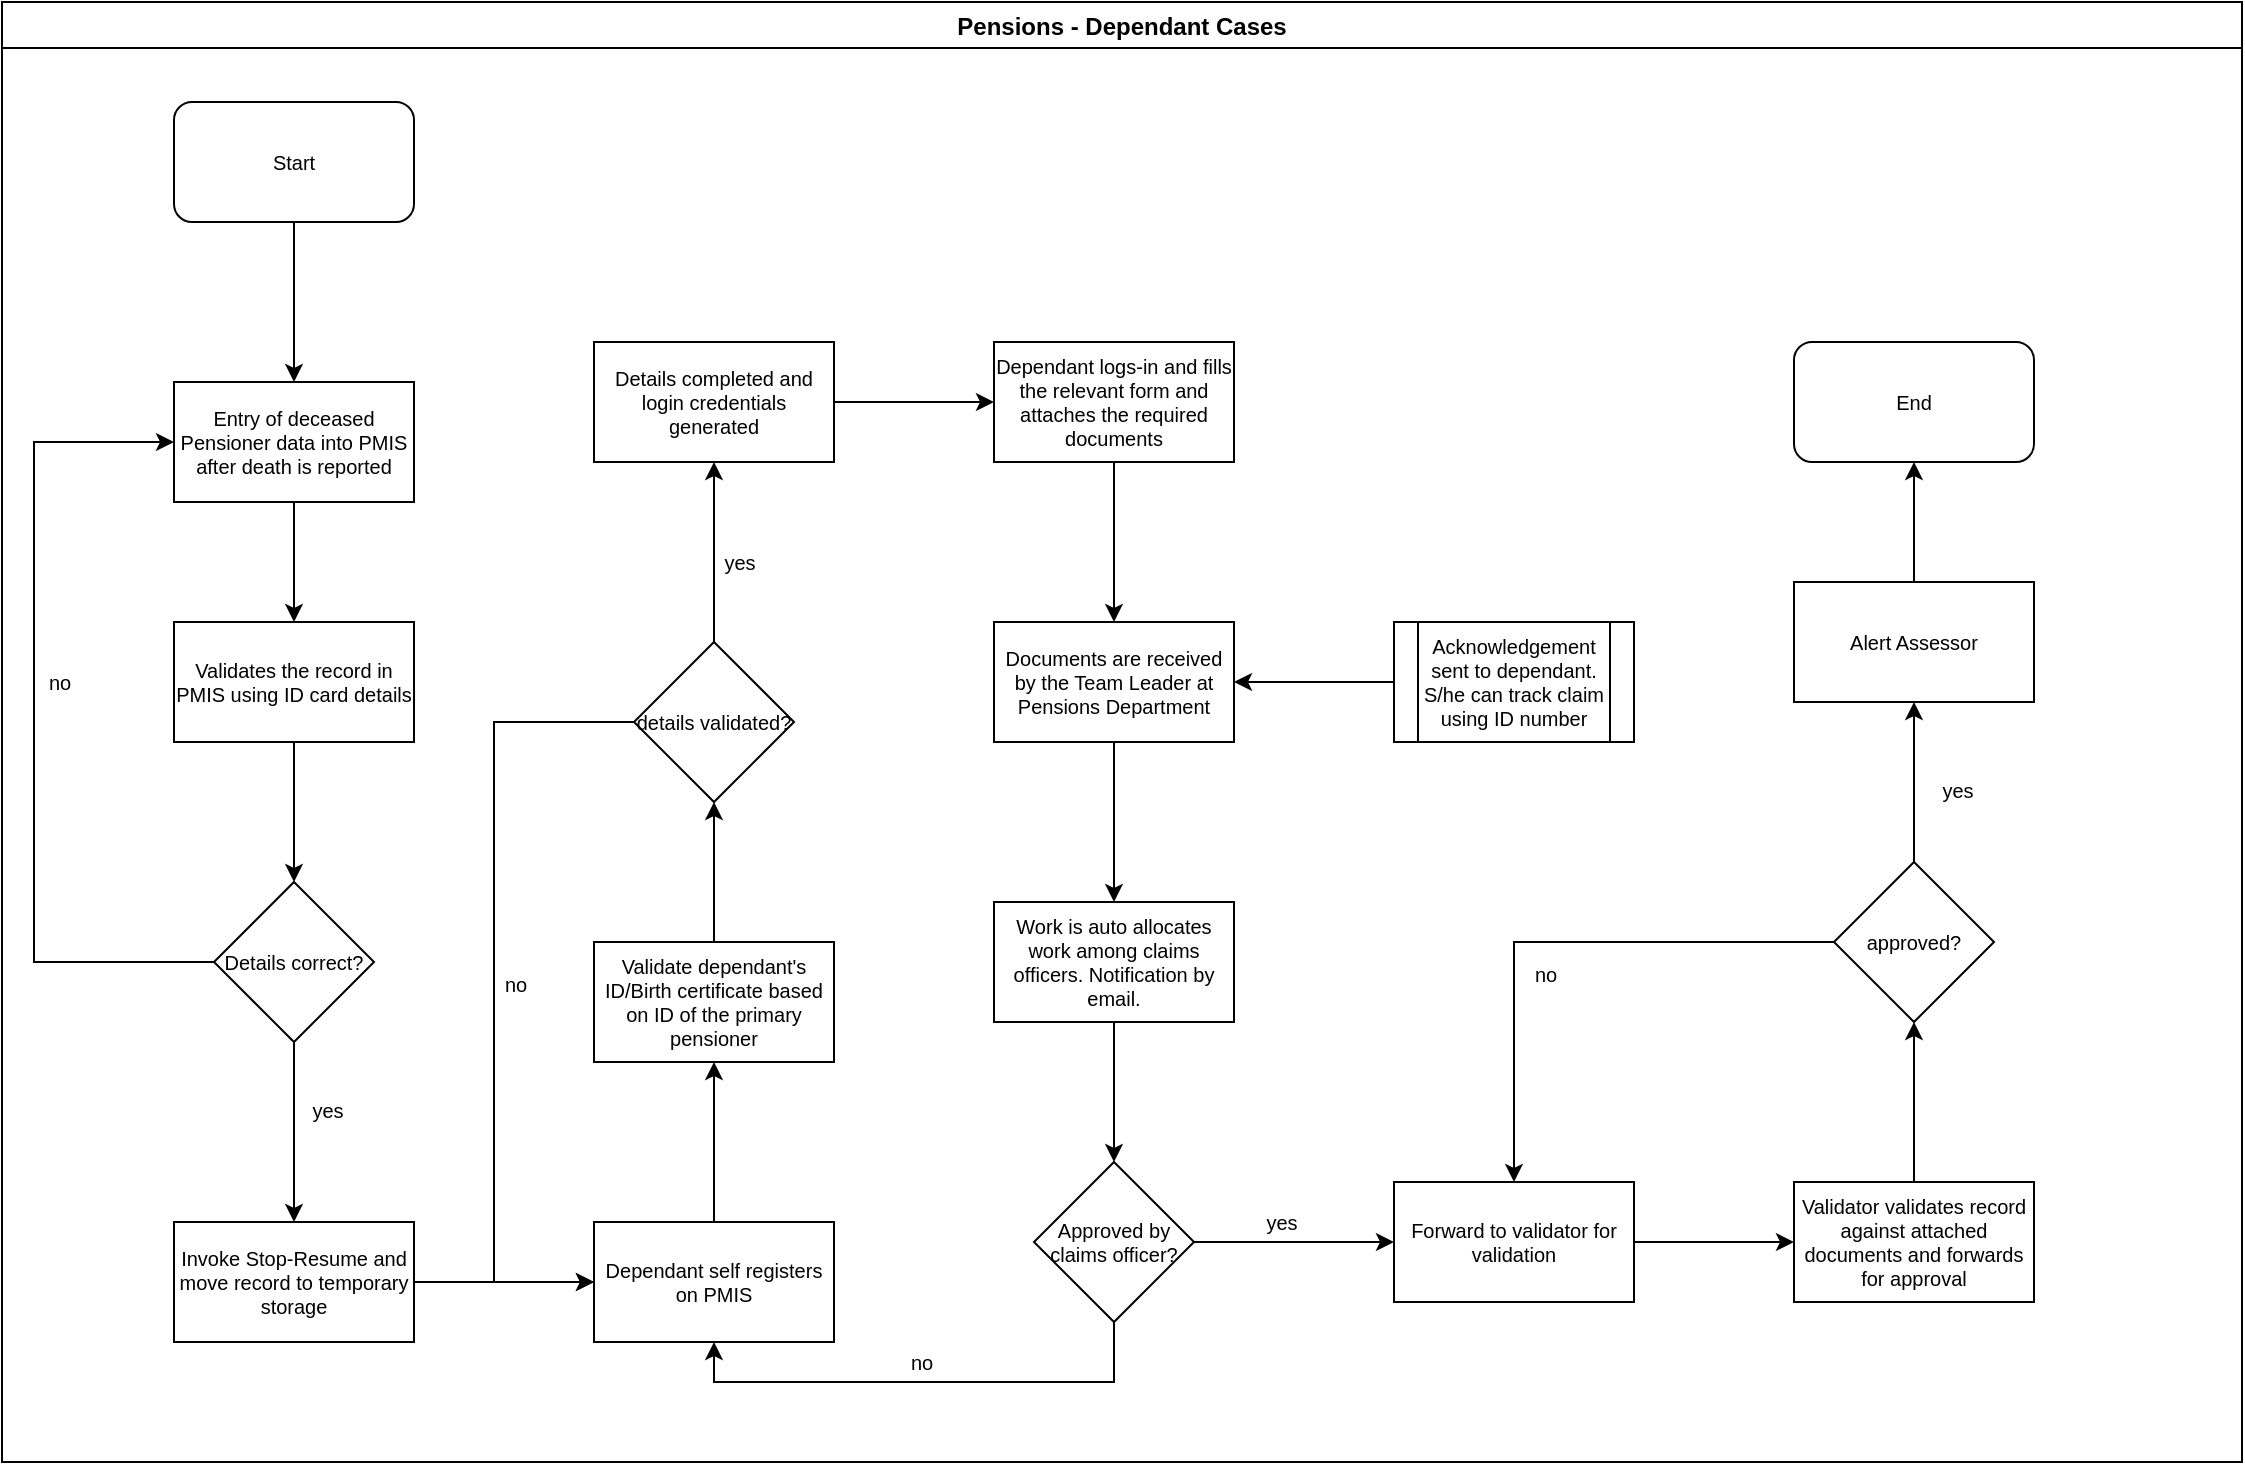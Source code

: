<mxfile version="13.6.10" type="github">
  <diagram id="bF0rsbzrtMlWH6wpvClE" name="Page-1">
    <mxGraphModel dx="910" dy="487" grid="1" gridSize="10" guides="1" tooltips="1" connect="1" arrows="1" fold="1" page="1" pageScale="1" pageWidth="1169" pageHeight="827" math="0" shadow="0">
      <root>
        <mxCell id="0" />
        <mxCell id="1" parent="0" />
        <mxCell id="iUJv8x9J-QZsbXyGkX2S-1" value="Pensions - Dependant Cases" style="swimlane;" vertex="1" parent="1">
          <mxGeometry x="40" y="20" width="1120" height="730" as="geometry" />
        </mxCell>
        <mxCell id="iUJv8x9J-QZsbXyGkX2S-2" value="Start" style="rounded=1;whiteSpace=wrap;html=1;fontSize=10;" vertex="1" parent="iUJv8x9J-QZsbXyGkX2S-1">
          <mxGeometry x="86" y="50" width="120" height="60" as="geometry" />
        </mxCell>
        <mxCell id="iUJv8x9J-QZsbXyGkX2S-3" value="Entry of deceased Pensioner data into PMIS after death is reported" style="rounded=0;whiteSpace=wrap;html=1;fontSize=10;" vertex="1" parent="iUJv8x9J-QZsbXyGkX2S-1">
          <mxGeometry x="86" y="190" width="120" height="60" as="geometry" />
        </mxCell>
        <mxCell id="iUJv8x9J-QZsbXyGkX2S-5" value="" style="edgeStyle=orthogonalEdgeStyle;rounded=0;orthogonalLoop=1;jettySize=auto;html=1;entryX=0.5;entryY=0;entryDx=0;entryDy=0;" edge="1" parent="iUJv8x9J-QZsbXyGkX2S-1" source="iUJv8x9J-QZsbXyGkX2S-2" target="iUJv8x9J-QZsbXyGkX2S-3">
          <mxGeometry relative="1" as="geometry">
            <mxPoint x="146" y="190" as="targetPoint" />
          </mxGeometry>
        </mxCell>
        <mxCell id="iUJv8x9J-QZsbXyGkX2S-6" value="Validates the record in PMIS using ID card details" style="whiteSpace=wrap;html=1;rounded=0;fontSize=10;" vertex="1" parent="iUJv8x9J-QZsbXyGkX2S-1">
          <mxGeometry x="86" y="310" width="120" height="60" as="geometry" />
        </mxCell>
        <mxCell id="iUJv8x9J-QZsbXyGkX2S-7" value="" style="edgeStyle=orthogonalEdgeStyle;rounded=0;orthogonalLoop=1;jettySize=auto;html=1;" edge="1" parent="iUJv8x9J-QZsbXyGkX2S-1" source="iUJv8x9J-QZsbXyGkX2S-3" target="iUJv8x9J-QZsbXyGkX2S-6">
          <mxGeometry relative="1" as="geometry" />
        </mxCell>
        <mxCell id="iUJv8x9J-QZsbXyGkX2S-12" value="yes" style="text;html=1;strokeColor=none;fillColor=none;align=center;verticalAlign=middle;whiteSpace=wrap;rounded=0;fontSize=10;" vertex="1" parent="iUJv8x9J-QZsbXyGkX2S-1">
          <mxGeometry x="143" y="544" width="40" height="20" as="geometry" />
        </mxCell>
        <mxCell id="iUJv8x9J-QZsbXyGkX2S-15" value="no" style="text;html=1;strokeColor=none;fillColor=none;align=center;verticalAlign=middle;whiteSpace=wrap;rounded=0;fontSize=10;" vertex="1" parent="iUJv8x9J-QZsbXyGkX2S-1">
          <mxGeometry x="9" y="330" width="40" height="20" as="geometry" />
        </mxCell>
        <mxCell id="iUJv8x9J-QZsbXyGkX2S-16" value="Dependant self registers on PMIS" style="whiteSpace=wrap;html=1;rounded=0;fontSize=10;" vertex="1" parent="iUJv8x9J-QZsbXyGkX2S-1">
          <mxGeometry x="296" y="610" width="120" height="60" as="geometry" />
        </mxCell>
        <mxCell id="iUJv8x9J-QZsbXyGkX2S-26" value="no" style="text;html=1;strokeColor=none;fillColor=none;align=center;verticalAlign=middle;whiteSpace=wrap;rounded=0;fontSize=10;" vertex="1" parent="iUJv8x9J-QZsbXyGkX2S-1">
          <mxGeometry x="237" y="481" width="40" height="20" as="geometry" />
        </mxCell>
        <mxCell id="iUJv8x9J-QZsbXyGkX2S-29" value="yes" style="text;html=1;strokeColor=none;fillColor=none;align=center;verticalAlign=middle;whiteSpace=wrap;rounded=0;fontSize=10;" vertex="1" parent="iUJv8x9J-QZsbXyGkX2S-1">
          <mxGeometry x="349" y="270" width="40" height="20" as="geometry" />
        </mxCell>
        <mxCell id="iUJv8x9J-QZsbXyGkX2S-46" value="" style="edgeStyle=orthogonalEdgeStyle;rounded=0;orthogonalLoop=1;jettySize=auto;html=1;fontSize=10;entryX=0.5;entryY=1;entryDx=0;entryDy=0;" edge="1" parent="iUJv8x9J-QZsbXyGkX2S-1" source="iUJv8x9J-QZsbXyGkX2S-43" target="iUJv8x9J-QZsbXyGkX2S-16">
          <mxGeometry relative="1" as="geometry">
            <mxPoint x="556" y="750" as="targetPoint" />
            <Array as="points">
              <mxPoint x="556" y="690" />
              <mxPoint x="356" y="690" />
            </Array>
          </mxGeometry>
        </mxCell>
        <mxCell id="iUJv8x9J-QZsbXyGkX2S-43" value="Approved by claims officer?" style="rhombus;whiteSpace=wrap;html=1;fontSize=10;" vertex="1" parent="iUJv8x9J-QZsbXyGkX2S-1">
          <mxGeometry x="516" y="580" width="80" height="80" as="geometry" />
        </mxCell>
        <mxCell id="iUJv8x9J-QZsbXyGkX2S-44" value="yes" style="text;html=1;strokeColor=none;fillColor=none;align=center;verticalAlign=middle;whiteSpace=wrap;rounded=0;fontSize=10;" vertex="1" parent="iUJv8x9J-QZsbXyGkX2S-1">
          <mxGeometry x="620" y="600" width="40" height="20" as="geometry" />
        </mxCell>
        <mxCell id="iUJv8x9J-QZsbXyGkX2S-47" value="no" style="text;html=1;strokeColor=none;fillColor=none;align=center;verticalAlign=middle;whiteSpace=wrap;rounded=0;fontSize=10;" vertex="1" parent="iUJv8x9J-QZsbXyGkX2S-1">
          <mxGeometry x="440" y="670" width="40" height="20" as="geometry" />
        </mxCell>
        <mxCell id="iUJv8x9J-QZsbXyGkX2S-52" value="approved?" style="rhombus;whiteSpace=wrap;html=1;fontSize=10;" vertex="1" parent="iUJv8x9J-QZsbXyGkX2S-1">
          <mxGeometry x="916" y="430" width="80" height="80" as="geometry" />
        </mxCell>
        <mxCell id="iUJv8x9J-QZsbXyGkX2S-55" value="no" style="text;html=1;strokeColor=none;fillColor=none;align=center;verticalAlign=middle;whiteSpace=wrap;rounded=0;fontSize=10;" vertex="1" parent="iUJv8x9J-QZsbXyGkX2S-1">
          <mxGeometry x="752" y="476" width="40" height="20" as="geometry" />
        </mxCell>
        <mxCell id="iUJv8x9J-QZsbXyGkX2S-60" value="" style="edgeStyle=orthogonalEdgeStyle;rounded=0;orthogonalLoop=1;jettySize=auto;html=1;fontSize=10;entryX=0.5;entryY=1;entryDx=0;entryDy=0;" edge="1" parent="iUJv8x9J-QZsbXyGkX2S-1" source="iUJv8x9J-QZsbXyGkX2S-52" target="iUJv8x9J-QZsbXyGkX2S-61">
          <mxGeometry relative="1" as="geometry">
            <mxPoint x="956" y="350" as="targetPoint" />
          </mxGeometry>
        </mxCell>
        <mxCell id="iUJv8x9J-QZsbXyGkX2S-61" value="Alert Assessor" style="rounded=0;whiteSpace=wrap;html=1;fontSize=10;" vertex="1" parent="iUJv8x9J-QZsbXyGkX2S-1">
          <mxGeometry x="896" y="290" width="120" height="60" as="geometry" />
        </mxCell>
        <mxCell id="iUJv8x9J-QZsbXyGkX2S-62" value="End" style="rounded=1;whiteSpace=wrap;html=1;fontSize=10;" vertex="1" parent="iUJv8x9J-QZsbXyGkX2S-1">
          <mxGeometry x="896" y="170" width="120" height="60" as="geometry" />
        </mxCell>
        <mxCell id="iUJv8x9J-QZsbXyGkX2S-64" value="" style="edgeStyle=orthogonalEdgeStyle;rounded=0;orthogonalLoop=1;jettySize=auto;html=1;fontSize=10;entryX=0.5;entryY=1;entryDx=0;entryDy=0;" edge="1" parent="iUJv8x9J-QZsbXyGkX2S-1" source="iUJv8x9J-QZsbXyGkX2S-61" target="iUJv8x9J-QZsbXyGkX2S-62">
          <mxGeometry relative="1" as="geometry">
            <mxPoint x="956" y="210" as="targetPoint" />
          </mxGeometry>
        </mxCell>
        <mxCell id="iUJv8x9J-QZsbXyGkX2S-65" value="yes" style="text;html=1;strokeColor=none;fillColor=none;align=center;verticalAlign=middle;whiteSpace=wrap;rounded=0;fontSize=10;" vertex="1" parent="iUJv8x9J-QZsbXyGkX2S-1">
          <mxGeometry x="958" y="384" width="40" height="20" as="geometry" />
        </mxCell>
        <mxCell id="iUJv8x9J-QZsbXyGkX2S-11" value="" style="edgeStyle=orthogonalEdgeStyle;rounded=0;orthogonalLoop=1;jettySize=auto;html=1;fontSize=10;" edge="1" parent="1" source="iUJv8x9J-QZsbXyGkX2S-8" target="iUJv8x9J-QZsbXyGkX2S-10">
          <mxGeometry relative="1" as="geometry" />
        </mxCell>
        <mxCell id="iUJv8x9J-QZsbXyGkX2S-14" value="" style="edgeStyle=orthogonalEdgeStyle;rounded=0;orthogonalLoop=1;jettySize=auto;html=1;fontSize=10;entryX=0;entryY=0.5;entryDx=0;entryDy=0;" edge="1" parent="1" source="iUJv8x9J-QZsbXyGkX2S-8" target="iUJv8x9J-QZsbXyGkX2S-3">
          <mxGeometry relative="1" as="geometry">
            <mxPoint x="86" y="500" as="targetPoint" />
            <Array as="points">
              <mxPoint x="56" y="500" />
              <mxPoint x="56" y="240" />
            </Array>
          </mxGeometry>
        </mxCell>
        <mxCell id="iUJv8x9J-QZsbXyGkX2S-8" value="Details correct?" style="rhombus;whiteSpace=wrap;html=1;rounded=0;fontSize=10;" vertex="1" parent="1">
          <mxGeometry x="146" y="460" width="80" height="80" as="geometry" />
        </mxCell>
        <mxCell id="iUJv8x9J-QZsbXyGkX2S-9" value="" style="edgeStyle=orthogonalEdgeStyle;rounded=0;orthogonalLoop=1;jettySize=auto;html=1;fontSize=10;" edge="1" parent="1" source="iUJv8x9J-QZsbXyGkX2S-6" target="iUJv8x9J-QZsbXyGkX2S-8">
          <mxGeometry relative="1" as="geometry" />
        </mxCell>
        <mxCell id="iUJv8x9J-QZsbXyGkX2S-17" value="" style="edgeStyle=orthogonalEdgeStyle;rounded=0;orthogonalLoop=1;jettySize=auto;html=1;fontSize=10;" edge="1" parent="1" source="iUJv8x9J-QZsbXyGkX2S-10" target="iUJv8x9J-QZsbXyGkX2S-16">
          <mxGeometry relative="1" as="geometry" />
        </mxCell>
        <mxCell id="iUJv8x9J-QZsbXyGkX2S-10" value="Invoke Stop-Resume and move record to temporary storage" style="whiteSpace=wrap;html=1;rounded=0;fontSize=10;" vertex="1" parent="1">
          <mxGeometry x="126" y="630" width="120" height="60" as="geometry" />
        </mxCell>
        <mxCell id="iUJv8x9J-QZsbXyGkX2S-23" value="" style="edgeStyle=orthogonalEdgeStyle;rounded=0;orthogonalLoop=1;jettySize=auto;html=1;fontSize=10;" edge="1" parent="1" source="iUJv8x9J-QZsbXyGkX2S-20" target="iUJv8x9J-QZsbXyGkX2S-22">
          <mxGeometry relative="1" as="geometry" />
        </mxCell>
        <mxCell id="iUJv8x9J-QZsbXyGkX2S-20" value="Validate dependant&#39;s ID/Birth certificate based on ID of the primary pensioner" style="whiteSpace=wrap;html=1;rounded=0;fontSize=10;" vertex="1" parent="1">
          <mxGeometry x="336" y="490" width="120" height="60" as="geometry" />
        </mxCell>
        <mxCell id="iUJv8x9J-QZsbXyGkX2S-21" value="" style="edgeStyle=orthogonalEdgeStyle;rounded=0;orthogonalLoop=1;jettySize=auto;html=1;fontSize=10;" edge="1" parent="1" source="iUJv8x9J-QZsbXyGkX2S-16" target="iUJv8x9J-QZsbXyGkX2S-20">
          <mxGeometry relative="1" as="geometry" />
        </mxCell>
        <mxCell id="iUJv8x9J-QZsbXyGkX2S-25" value="" style="edgeStyle=orthogonalEdgeStyle;rounded=0;orthogonalLoop=1;jettySize=auto;html=1;fontSize=10;entryX=0;entryY=0.5;entryDx=0;entryDy=0;" edge="1" parent="1" source="iUJv8x9J-QZsbXyGkX2S-22" target="iUJv8x9J-QZsbXyGkX2S-16">
          <mxGeometry relative="1" as="geometry">
            <mxPoint x="286" y="380" as="targetPoint" />
            <Array as="points">
              <mxPoint x="286" y="380" />
              <mxPoint x="286" y="660" />
            </Array>
          </mxGeometry>
        </mxCell>
        <mxCell id="iUJv8x9J-QZsbXyGkX2S-28" value="" style="edgeStyle=orthogonalEdgeStyle;rounded=0;orthogonalLoop=1;jettySize=auto;html=1;fontSize=10;" edge="1" parent="1" source="iUJv8x9J-QZsbXyGkX2S-22" target="iUJv8x9J-QZsbXyGkX2S-27">
          <mxGeometry relative="1" as="geometry" />
        </mxCell>
        <mxCell id="iUJv8x9J-QZsbXyGkX2S-22" value="details validated?" style="rhombus;whiteSpace=wrap;html=1;rounded=0;fontSize=10;" vertex="1" parent="1">
          <mxGeometry x="356" y="340" width="80" height="80" as="geometry" />
        </mxCell>
        <mxCell id="iUJv8x9J-QZsbXyGkX2S-31" value="" style="edgeStyle=orthogonalEdgeStyle;rounded=0;orthogonalLoop=1;jettySize=auto;html=1;fontSize=10;" edge="1" parent="1" source="iUJv8x9J-QZsbXyGkX2S-27" target="iUJv8x9J-QZsbXyGkX2S-30">
          <mxGeometry relative="1" as="geometry" />
        </mxCell>
        <mxCell id="iUJv8x9J-QZsbXyGkX2S-27" value="Details completed and login credentials generated" style="whiteSpace=wrap;html=1;rounded=0;fontSize=10;" vertex="1" parent="1">
          <mxGeometry x="336" y="190" width="120" height="60" as="geometry" />
        </mxCell>
        <mxCell id="iUJv8x9J-QZsbXyGkX2S-33" value="" style="edgeStyle=orthogonalEdgeStyle;rounded=0;orthogonalLoop=1;jettySize=auto;html=1;fontSize=10;" edge="1" parent="1" source="iUJv8x9J-QZsbXyGkX2S-30" target="iUJv8x9J-QZsbXyGkX2S-32">
          <mxGeometry relative="1" as="geometry" />
        </mxCell>
        <mxCell id="iUJv8x9J-QZsbXyGkX2S-30" value="Dependant logs-in and fills the relevant form and attaches the required documents" style="whiteSpace=wrap;html=1;rounded=0;fontSize=10;" vertex="1" parent="1">
          <mxGeometry x="536" y="190" width="120" height="60" as="geometry" />
        </mxCell>
        <mxCell id="iUJv8x9J-QZsbXyGkX2S-38" value="" style="edgeStyle=orthogonalEdgeStyle;rounded=0;orthogonalLoop=1;jettySize=auto;html=1;fontSize=10;" edge="1" parent="1" source="iUJv8x9J-QZsbXyGkX2S-32" target="iUJv8x9J-QZsbXyGkX2S-37">
          <mxGeometry relative="1" as="geometry" />
        </mxCell>
        <mxCell id="iUJv8x9J-QZsbXyGkX2S-32" value="Documents are received by the Team Leader at Pensions Department" style="whiteSpace=wrap;html=1;rounded=0;fontSize=10;" vertex="1" parent="1">
          <mxGeometry x="536" y="330" width="120" height="60" as="geometry" />
        </mxCell>
        <mxCell id="iUJv8x9J-QZsbXyGkX2S-36" value="" style="edgeStyle=orthogonalEdgeStyle;rounded=0;orthogonalLoop=1;jettySize=auto;html=1;fontSize=10;" edge="1" parent="1" source="iUJv8x9J-QZsbXyGkX2S-34" target="iUJv8x9J-QZsbXyGkX2S-32">
          <mxGeometry relative="1" as="geometry" />
        </mxCell>
        <mxCell id="iUJv8x9J-QZsbXyGkX2S-34" value="Acknowledgement sent to dependant. S/he can track claim using ID number" style="shape=process;whiteSpace=wrap;html=1;backgroundOutline=1;rounded=0;fontSize=10;" vertex="1" parent="1">
          <mxGeometry x="736" y="330" width="120" height="60" as="geometry" />
        </mxCell>
        <mxCell id="iUJv8x9J-QZsbXyGkX2S-40" value="" style="edgeStyle=orthogonalEdgeStyle;rounded=0;orthogonalLoop=1;jettySize=auto;html=1;fontSize=10;entryX=0.5;entryY=0;entryDx=0;entryDy=0;" edge="1" parent="1" source="iUJv8x9J-QZsbXyGkX2S-37" target="iUJv8x9J-QZsbXyGkX2S-43">
          <mxGeometry relative="1" as="geometry">
            <mxPoint x="596" y="610" as="targetPoint" />
          </mxGeometry>
        </mxCell>
        <mxCell id="iUJv8x9J-QZsbXyGkX2S-37" value="Work is auto allocates work among claims officers. Notification by email." style="whiteSpace=wrap;html=1;rounded=0;fontSize=10;" vertex="1" parent="1">
          <mxGeometry x="536" y="470" width="120" height="60" as="geometry" />
        </mxCell>
        <mxCell id="iUJv8x9J-QZsbXyGkX2S-42" value="" style="edgeStyle=orthogonalEdgeStyle;rounded=0;orthogonalLoop=1;jettySize=auto;html=1;fontSize=10;exitX=1;exitY=0.5;exitDx=0;exitDy=0;" edge="1" parent="1" source="iUJv8x9J-QZsbXyGkX2S-43" target="iUJv8x9J-QZsbXyGkX2S-41">
          <mxGeometry relative="1" as="geometry">
            <mxPoint x="656" y="640" as="sourcePoint" />
          </mxGeometry>
        </mxCell>
        <mxCell id="iUJv8x9J-QZsbXyGkX2S-49" value="" style="edgeStyle=orthogonalEdgeStyle;rounded=0;orthogonalLoop=1;jettySize=auto;html=1;fontSize=10;" edge="1" parent="1" source="iUJv8x9J-QZsbXyGkX2S-41" target="iUJv8x9J-QZsbXyGkX2S-48">
          <mxGeometry relative="1" as="geometry" />
        </mxCell>
        <mxCell id="iUJv8x9J-QZsbXyGkX2S-41" value="Forward to validator for validation" style="whiteSpace=wrap;html=1;rounded=0;fontSize=10;" vertex="1" parent="1">
          <mxGeometry x="736" y="610" width="120" height="60" as="geometry" />
        </mxCell>
        <mxCell id="iUJv8x9J-QZsbXyGkX2S-51" value="" style="edgeStyle=orthogonalEdgeStyle;rounded=0;orthogonalLoop=1;jettySize=auto;html=1;fontSize=10;entryX=0.5;entryY=1;entryDx=0;entryDy=0;" edge="1" parent="1" source="iUJv8x9J-QZsbXyGkX2S-48" target="iUJv8x9J-QZsbXyGkX2S-52">
          <mxGeometry relative="1" as="geometry">
            <mxPoint x="996" y="530" as="targetPoint" />
            <Array as="points" />
          </mxGeometry>
        </mxCell>
        <mxCell id="iUJv8x9J-QZsbXyGkX2S-48" value="Validator validates record against attached documents and forwards for approval" style="whiteSpace=wrap;html=1;rounded=0;fontSize=10;" vertex="1" parent="1">
          <mxGeometry x="936" y="610" width="120" height="60" as="geometry" />
        </mxCell>
        <mxCell id="iUJv8x9J-QZsbXyGkX2S-54" value="" style="edgeStyle=orthogonalEdgeStyle;rounded=0;orthogonalLoop=1;jettySize=auto;html=1;fontSize=10;entryX=0.5;entryY=0;entryDx=0;entryDy=0;" edge="1" parent="1" source="iUJv8x9J-QZsbXyGkX2S-52" target="iUJv8x9J-QZsbXyGkX2S-41">
          <mxGeometry relative="1" as="geometry">
            <mxPoint x="876" y="490" as="targetPoint" />
          </mxGeometry>
        </mxCell>
      </root>
    </mxGraphModel>
  </diagram>
</mxfile>
